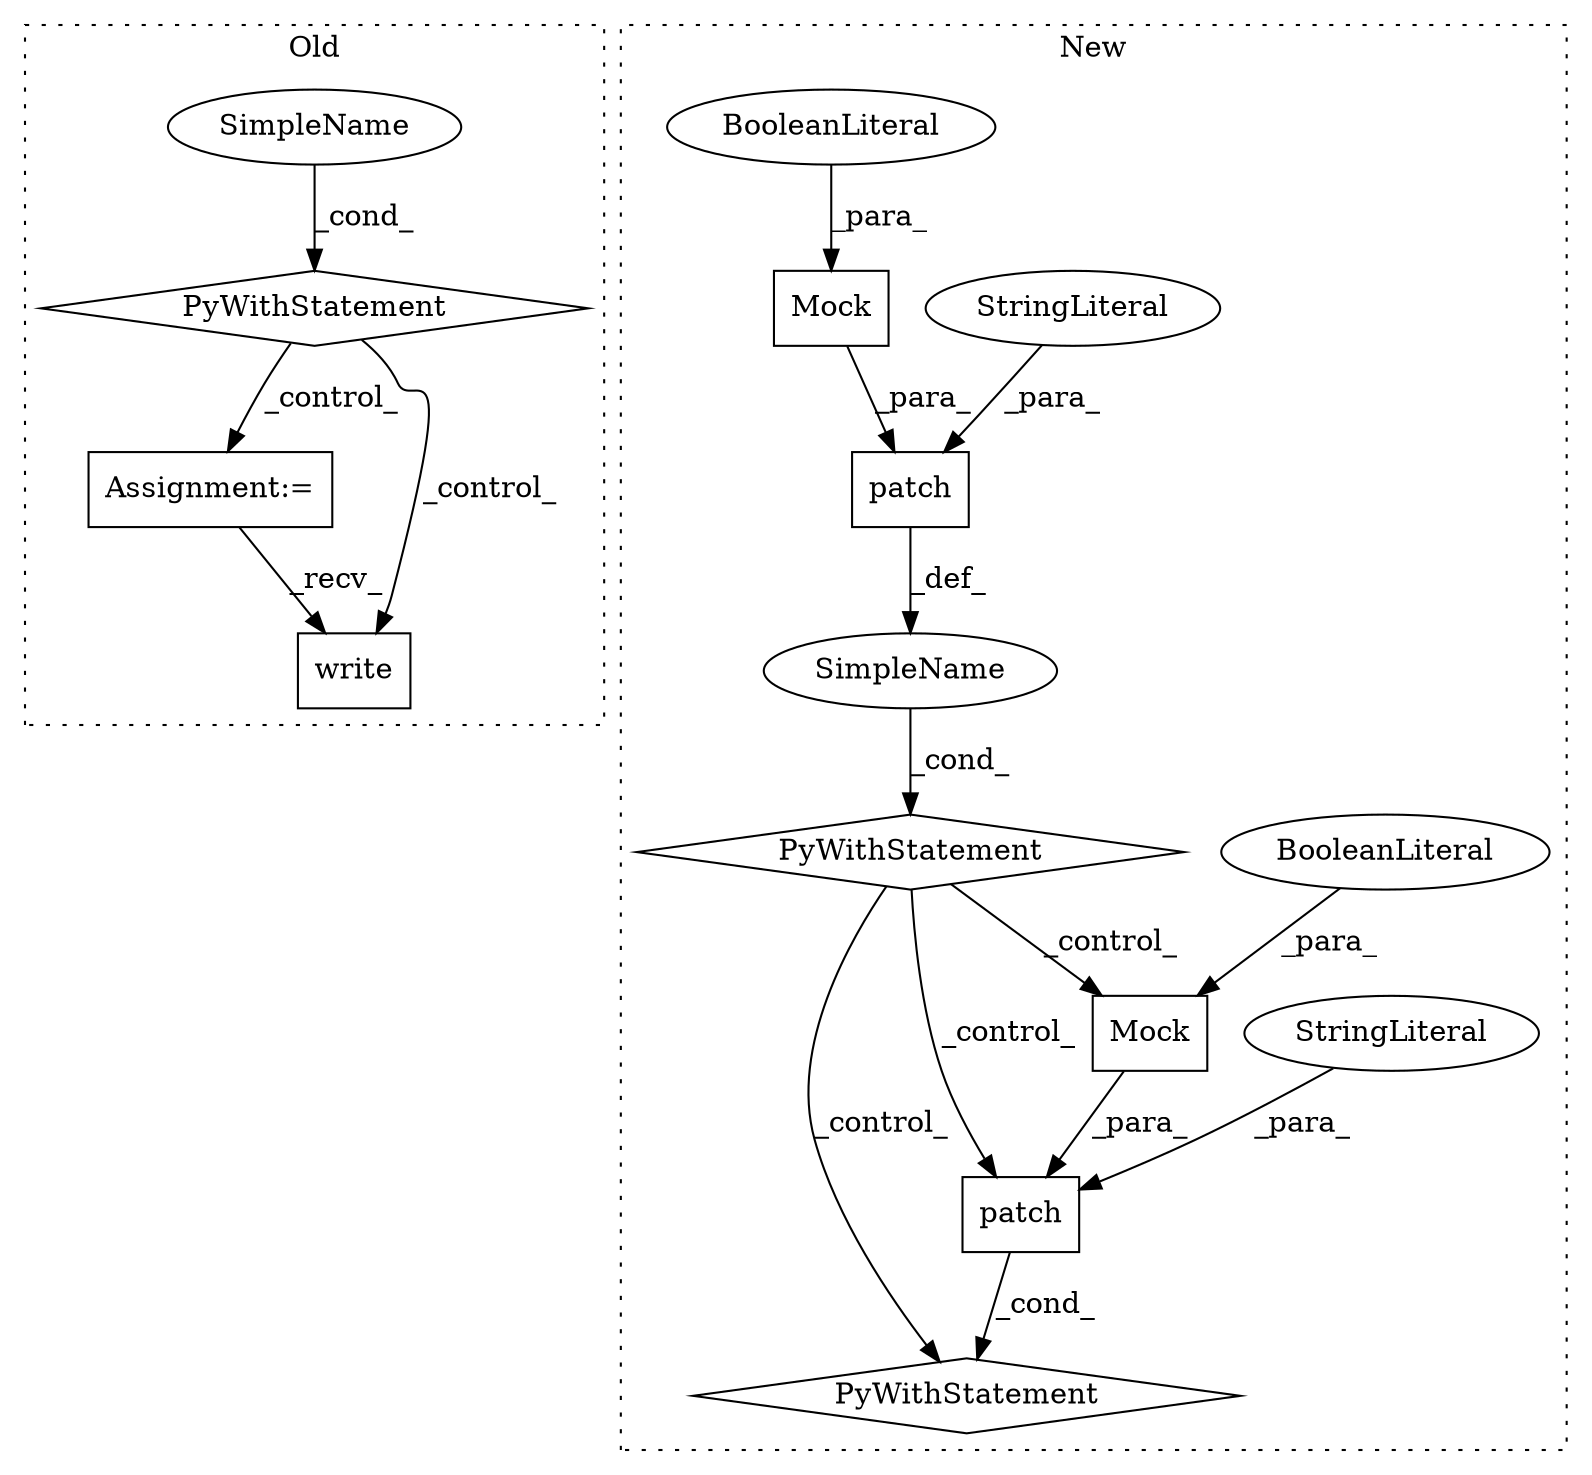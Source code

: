 digraph G {
subgraph cluster0 {
1 [label="PyWithStatement" a="104" s="3580,3619" l="10,2" shape="diamond"];
12 [label="SimpleName" a="42" s="" l="" shape="ellipse"];
13 [label="Assignment:=" a="7" s="3744" l="9" shape="box"];
14 [label="write" a="32" s="3773,3790" l="6,1" shape="box"];
label = "Old";
style="dotted";
}
subgraph cluster1 {
2 [label="patch" a="32" s="3563,3596" l="6,1" shape="box"];
3 [label="StringLiteral" a="45" s="3569" l="16" shape="ellipse"];
4 [label="PyWithStatement" a="104" s="3553,3597" l="10,2" shape="diamond"];
5 [label="SimpleName" a="42" s="" l="" shape="ellipse"];
6 [label="patch" a="32" s="3617,3645" l="6,1" shape="box"];
7 [label="StringLiteral" a="45" s="3623" l="11" shape="ellipse"];
8 [label="PyWithStatement" a="104" s="3607,3646" l="10,2" shape="diamond"];
9 [label="Mock" a="32" s="3635,3644" l="5,1" shape="box"];
10 [label="BooleanLiteral" a="9" s="3640" l="4" shape="ellipse"];
11 [label="Mock" a="32" s="3586,3595" l="5,1" shape="box"];
15 [label="BooleanLiteral" a="9" s="3591" l="4" shape="ellipse"];
label = "New";
style="dotted";
}
1 -> 14 [label="_control_"];
1 -> 13 [label="_control_"];
2 -> 5 [label="_def_"];
3 -> 2 [label="_para_"];
4 -> 6 [label="_control_"];
4 -> 8 [label="_control_"];
4 -> 9 [label="_control_"];
5 -> 4 [label="_cond_"];
6 -> 8 [label="_cond_"];
7 -> 6 [label="_para_"];
9 -> 6 [label="_para_"];
10 -> 9 [label="_para_"];
11 -> 2 [label="_para_"];
12 -> 1 [label="_cond_"];
13 -> 14 [label="_recv_"];
15 -> 11 [label="_para_"];
}